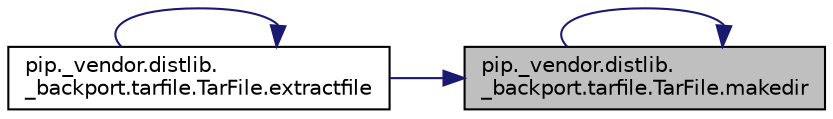 digraph "pip._vendor.distlib._backport.tarfile.TarFile.makedir"
{
 // LATEX_PDF_SIZE
  edge [fontname="Helvetica",fontsize="10",labelfontname="Helvetica",labelfontsize="10"];
  node [fontname="Helvetica",fontsize="10",shape=record];
  rankdir="RL";
  Node1 [label="pip._vendor.distlib.\l_backport.tarfile.TarFile.makedir",height=0.2,width=0.4,color="black", fillcolor="grey75", style="filled", fontcolor="black",tooltip=" "];
  Node1 -> Node2 [dir="back",color="midnightblue",fontsize="10",style="solid",fontname="Helvetica"];
  Node2 [label="pip._vendor.distlib.\l_backport.tarfile.TarFile.extractfile",height=0.2,width=0.4,color="black", fillcolor="white", style="filled",URL="$d7/d1d/classpip_1_1__vendor_1_1distlib_1_1__backport_1_1tarfile_1_1_tar_file.html#a3499a4e361de36b178f052f06e4231fe",tooltip=" "];
  Node2 -> Node2 [dir="back",color="midnightblue",fontsize="10",style="solid",fontname="Helvetica"];
  Node1 -> Node1 [dir="back",color="midnightblue",fontsize="10",style="solid",fontname="Helvetica"];
}
